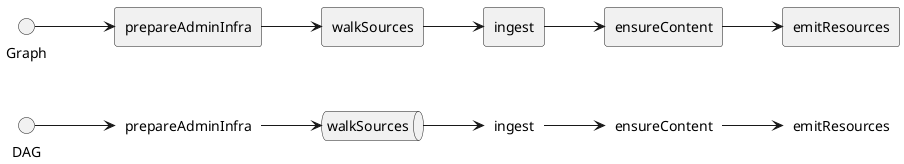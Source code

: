 @startuml
left to right direction
label dagprepareAdminInfra as "prepareAdminInfra"
queue dagwalkSources as "walkSources"
label dagingest as "ingest"
label dagensureContent as "ensureContent"
label dagemitResources as "emitResources"
rectangle gprepareAdminInfra as "prepareAdminInfra"
rectangle gwalkSources as "walkSources"
rectangle gingest as "ingest"
rectangle gensureContent as "ensureContent"
rectangle gemitResources as "emitResources"
DAG --> dagprepareAdminInfra
dagprepareAdminInfra --> dagwalkSources
dagwalkSources --> dagingest
dagingest --> dagensureContent
dagensureContent --> dagemitResources
Graph --> gprepareAdminInfra
gprepareAdminInfra --> gwalkSources
gwalkSources --> gingest
gingest --> gensureContent
gensureContent --> gemitResources
@enduml